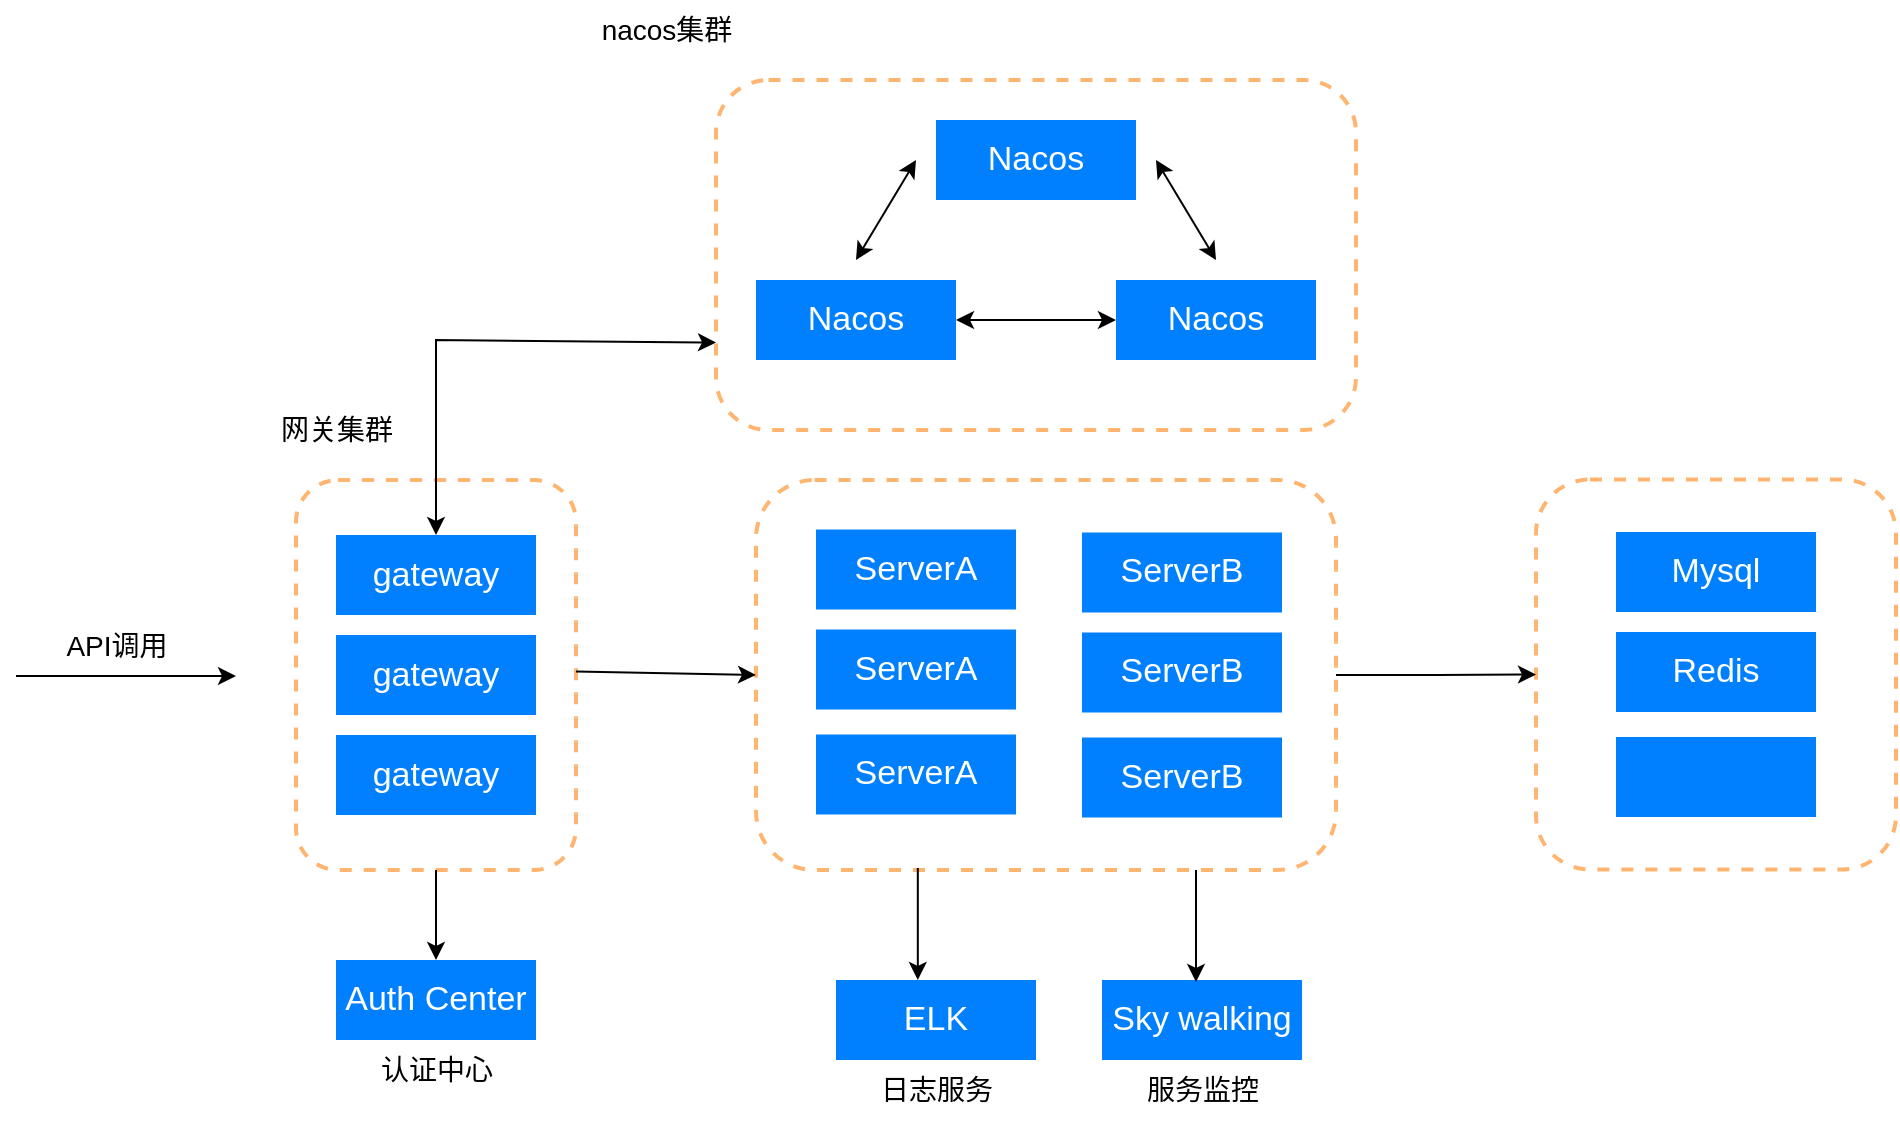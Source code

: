 <mxfile version="21.6.8" type="github">
  <diagram name="第 1 页" id="wLxkc6e6fOpIKRaMqsK5">
    <mxGraphModel dx="2062" dy="666" grid="1" gridSize="10" guides="1" tooltips="1" connect="1" arrows="1" fold="1" page="1" pageScale="1" pageWidth="827" pageHeight="1169" math="0" shadow="0">
      <root>
        <mxCell id="0" />
        <mxCell id="1" parent="0" />
        <mxCell id="Ps7_JPFViT01FS_im7Fh-44" value="" style="rounded=1;whiteSpace=wrap;html=1;dashed=1;strokeColor=#FFB570;strokeWidth=2;" vertex="1" parent="1">
          <mxGeometry x="580" y="259.75" width="180" height="195" as="geometry" />
        </mxCell>
        <mxCell id="Ps7_JPFViT01FS_im7Fh-15" value="" style="group" vertex="1" connectable="0" parent="1">
          <mxGeometry x="-40" y="260" width="140" height="195" as="geometry" />
        </mxCell>
        <mxCell id="Ps7_JPFViT01FS_im7Fh-12" value="" style="rounded=1;whiteSpace=wrap;html=1;dashed=1;strokeColor=#FFB570;strokeWidth=2;" vertex="1" parent="Ps7_JPFViT01FS_im7Fh-15">
          <mxGeometry width="140" height="195" as="geometry" />
        </mxCell>
        <mxCell id="Ps7_JPFViT01FS_im7Fh-9" value="&lt;font color=&quot;#ffffff&quot;&gt;gateway&lt;/font&gt;" style="rounded=0;whiteSpace=wrap;html=1;fillColor=#0080ff;fontSize=17;strokeColor=none;" vertex="1" parent="Ps7_JPFViT01FS_im7Fh-15">
          <mxGeometry x="20" y="27.5" width="100" height="40" as="geometry" />
        </mxCell>
        <mxCell id="Ps7_JPFViT01FS_im7Fh-13" value="&lt;font color=&quot;#ffffff&quot;&gt;gateway&lt;/font&gt;" style="rounded=0;whiteSpace=wrap;html=1;fillColor=#0080ff;fontSize=17;strokeColor=none;" vertex="1" parent="Ps7_JPFViT01FS_im7Fh-15">
          <mxGeometry x="20" y="77.5" width="100" height="40" as="geometry" />
        </mxCell>
        <mxCell id="Ps7_JPFViT01FS_im7Fh-14" value="&lt;font color=&quot;#ffffff&quot;&gt;gateway&lt;/font&gt;" style="rounded=0;whiteSpace=wrap;html=1;fillColor=#0080ff;fontSize=17;strokeColor=none;" vertex="1" parent="Ps7_JPFViT01FS_im7Fh-15">
          <mxGeometry x="20" y="127.5" width="100" height="40" as="geometry" />
        </mxCell>
        <mxCell id="Ps7_JPFViT01FS_im7Fh-16" value="" style="endArrow=classic;startArrow=classic;html=1;rounded=0;entryX=0;entryY=0.75;entryDx=0;entryDy=0;" edge="1" parent="1" source="Ps7_JPFViT01FS_im7Fh-9" target="Ps7_JPFViT01FS_im7Fh-8">
          <mxGeometry width="50" height="50" relative="1" as="geometry">
            <mxPoint x="90" y="320" as="sourcePoint" />
            <mxPoint x="140" y="270" as="targetPoint" />
            <Array as="points">
              <mxPoint x="30" y="190" />
            </Array>
          </mxGeometry>
        </mxCell>
        <mxCell id="Ps7_JPFViT01FS_im7Fh-17" value="" style="endArrow=classic;html=1;rounded=0;" edge="1" parent="1">
          <mxGeometry width="50" height="50" relative="1" as="geometry">
            <mxPoint x="-180" y="358" as="sourcePoint" />
            <mxPoint x="-70" y="358" as="targetPoint" />
          </mxGeometry>
        </mxCell>
        <mxCell id="Ps7_JPFViT01FS_im7Fh-18" value="API调用" style="text;html=1;align=center;verticalAlign=middle;resizable=0;points=[];autosize=1;strokeColor=none;fillColor=none;strokeWidth=3;fontSize=14;" vertex="1" parent="1">
          <mxGeometry x="-165" y="328" width="70" height="30" as="geometry" />
        </mxCell>
        <mxCell id="Ps7_JPFViT01FS_im7Fh-19" value="网关集群" style="text;html=1;align=center;verticalAlign=middle;resizable=0;points=[];autosize=1;strokeColor=none;fillColor=none;strokeWidth=3;fontSize=14;" vertex="1" parent="1">
          <mxGeometry x="-60" y="220" width="80" height="30" as="geometry" />
        </mxCell>
        <mxCell id="Ps7_JPFViT01FS_im7Fh-20" value="nacos集群" style="text;html=1;align=center;verticalAlign=middle;resizable=0;points=[];autosize=1;strokeColor=none;fillColor=none;strokeWidth=3;fontSize=14;" vertex="1" parent="1">
          <mxGeometry x="100" y="20" width="90" height="30" as="geometry" />
        </mxCell>
        <mxCell id="Ps7_JPFViT01FS_im7Fh-45" style="edgeStyle=orthogonalEdgeStyle;rounded=0;orthogonalLoop=1;jettySize=auto;html=1;entryX=0;entryY=0.5;entryDx=0;entryDy=0;" edge="1" parent="1" source="Ps7_JPFViT01FS_im7Fh-22" target="Ps7_JPFViT01FS_im7Fh-44">
          <mxGeometry relative="1" as="geometry" />
        </mxCell>
        <mxCell id="Ps7_JPFViT01FS_im7Fh-22" value="" style="rounded=1;whiteSpace=wrap;html=1;dashed=1;strokeColor=#FFB570;strokeWidth=2;" vertex="1" parent="1">
          <mxGeometry x="190" y="260" width="290" height="195" as="geometry" />
        </mxCell>
        <mxCell id="Ps7_JPFViT01FS_im7Fh-23" value="&lt;font color=&quot;#ffffff&quot;&gt;ServerA&lt;/font&gt;" style="rounded=0;whiteSpace=wrap;html=1;fillColor=#0080ff;fontSize=17;strokeColor=none;" vertex="1" parent="1">
          <mxGeometry x="220" y="284.75" width="100" height="40" as="geometry" />
        </mxCell>
        <mxCell id="Ps7_JPFViT01FS_im7Fh-28" value="&lt;font color=&quot;#ffffff&quot;&gt;ServerA&lt;/font&gt;" style="rounded=0;whiteSpace=wrap;html=1;fillColor=#0080ff;fontSize=17;strokeColor=none;" vertex="1" parent="1">
          <mxGeometry x="220" y="334.75" width="100" height="40" as="geometry" />
        </mxCell>
        <mxCell id="Ps7_JPFViT01FS_im7Fh-29" value="&lt;font color=&quot;#ffffff&quot;&gt;ServerA&lt;/font&gt;" style="rounded=0;whiteSpace=wrap;html=1;fillColor=#0080ff;fontSize=17;strokeColor=none;" vertex="1" parent="1">
          <mxGeometry x="220" y="387.25" width="100" height="40" as="geometry" />
        </mxCell>
        <mxCell id="Ps7_JPFViT01FS_im7Fh-30" value="" style="group" vertex="1" connectable="0" parent="1">
          <mxGeometry x="170" y="60" width="320" height="175" as="geometry" />
        </mxCell>
        <mxCell id="Ps7_JPFViT01FS_im7Fh-8" value="" style="rounded=1;whiteSpace=wrap;html=1;dashed=1;strokeColor=#FFB570;strokeWidth=2;" vertex="1" parent="Ps7_JPFViT01FS_im7Fh-30">
          <mxGeometry width="320" height="175" as="geometry" />
        </mxCell>
        <mxCell id="jUQFLt4dGieSLW1Lvxe7-1" value="&lt;font color=&quot;#ffffff&quot; style=&quot;font-size: 17px;&quot;&gt;Nacos&lt;/font&gt;" style="rounded=0;whiteSpace=wrap;html=1;fillColor=#0080ff;fontSize=17;strokeColor=none;" parent="Ps7_JPFViT01FS_im7Fh-30" vertex="1">
          <mxGeometry x="110" y="20" width="100" height="40" as="geometry" />
        </mxCell>
        <mxCell id="Ps7_JPFViT01FS_im7Fh-3" value="&lt;font color=&quot;#ffffff&quot; style=&quot;font-size: 17px;&quot;&gt;Nacos&lt;/font&gt;" style="rounded=0;whiteSpace=wrap;html=1;fillColor=#0080ff;fontSize=17;strokeColor=none;" vertex="1" parent="Ps7_JPFViT01FS_im7Fh-30">
          <mxGeometry x="200" y="100" width="100" height="40" as="geometry" />
        </mxCell>
        <mxCell id="Ps7_JPFViT01FS_im7Fh-4" value="&lt;font color=&quot;#ffffff&quot; style=&quot;font-size: 17px;&quot;&gt;Nacos&lt;/font&gt;" style="rounded=0;whiteSpace=wrap;html=1;fillColor=#0080ff;fontSize=17;strokeColor=none;" vertex="1" parent="Ps7_JPFViT01FS_im7Fh-30">
          <mxGeometry x="20" y="100" width="100" height="40" as="geometry" />
        </mxCell>
        <mxCell id="Ps7_JPFViT01FS_im7Fh-5" value="" style="endArrow=classic;startArrow=classic;html=1;rounded=0;" edge="1" parent="Ps7_JPFViT01FS_im7Fh-30">
          <mxGeometry width="50" height="50" relative="1" as="geometry">
            <mxPoint x="70" y="90" as="sourcePoint" />
            <mxPoint x="100" y="40" as="targetPoint" />
          </mxGeometry>
        </mxCell>
        <mxCell id="Ps7_JPFViT01FS_im7Fh-6" value="" style="endArrow=classic;startArrow=classic;html=1;rounded=0;" edge="1" parent="Ps7_JPFViT01FS_im7Fh-30">
          <mxGeometry width="50" height="50" relative="1" as="geometry">
            <mxPoint x="250" y="90" as="sourcePoint" />
            <mxPoint x="220" y="40" as="targetPoint" />
          </mxGeometry>
        </mxCell>
        <mxCell id="Ps7_JPFViT01FS_im7Fh-7" value="" style="endArrow=classic;startArrow=classic;html=1;rounded=0;" edge="1" parent="Ps7_JPFViT01FS_im7Fh-30">
          <mxGeometry width="50" height="50" relative="1" as="geometry">
            <mxPoint x="200" y="120" as="sourcePoint" />
            <mxPoint x="120" y="120" as="targetPoint" />
          </mxGeometry>
        </mxCell>
        <mxCell id="Ps7_JPFViT01FS_im7Fh-31" value="" style="endArrow=classic;html=1;rounded=0;entryX=0;entryY=0.5;entryDx=0;entryDy=0;" edge="1" parent="1" target="Ps7_JPFViT01FS_im7Fh-22">
          <mxGeometry width="50" height="50" relative="1" as="geometry">
            <mxPoint x="100" y="355.75" as="sourcePoint" />
            <mxPoint x="210" y="355.75" as="targetPoint" />
          </mxGeometry>
        </mxCell>
        <mxCell id="Ps7_JPFViT01FS_im7Fh-32" value="&lt;font color=&quot;#ffffff&quot;&gt;Auth Center&lt;/font&gt;" style="rounded=0;whiteSpace=wrap;html=1;fillColor=#0080ff;fontSize=17;strokeColor=none;" vertex="1" parent="1">
          <mxGeometry x="-20" y="500" width="100" height="40" as="geometry" />
        </mxCell>
        <mxCell id="Ps7_JPFViT01FS_im7Fh-33" value="" style="endArrow=classic;html=1;rounded=0;entryX=0.5;entryY=0;entryDx=0;entryDy=0;exitX=0.5;exitY=1;exitDx=0;exitDy=0;" edge="1" parent="1" source="Ps7_JPFViT01FS_im7Fh-12" target="Ps7_JPFViT01FS_im7Fh-32">
          <mxGeometry width="50" height="50" relative="1" as="geometry">
            <mxPoint x="-170" y="368" as="sourcePoint" />
            <mxPoint x="-60" y="368" as="targetPoint" />
          </mxGeometry>
        </mxCell>
        <mxCell id="Ps7_JPFViT01FS_im7Fh-34" value="认证中心" style="text;html=1;align=center;verticalAlign=middle;resizable=0;points=[];autosize=1;strokeColor=none;fillColor=none;strokeWidth=3;fontSize=14;" vertex="1" parent="1">
          <mxGeometry x="-10" y="540" width="80" height="30" as="geometry" />
        </mxCell>
        <mxCell id="Ps7_JPFViT01FS_im7Fh-35" value="&lt;font color=&quot;#ffffff&quot;&gt;ELK&lt;/font&gt;" style="rounded=0;whiteSpace=wrap;html=1;fillColor=#0080ff;fontSize=17;strokeColor=none;" vertex="1" parent="1">
          <mxGeometry x="230" y="510" width="100" height="40" as="geometry" />
        </mxCell>
        <mxCell id="Ps7_JPFViT01FS_im7Fh-36" value="" style="endArrow=classic;html=1;rounded=0;exitX=0.279;exitY=0.995;exitDx=0;exitDy=0;exitPerimeter=0;entryX=0.409;entryY=0;entryDx=0;entryDy=0;entryPerimeter=0;" edge="1" parent="1" source="Ps7_JPFViT01FS_im7Fh-22" target="Ps7_JPFViT01FS_im7Fh-35">
          <mxGeometry width="50" height="50" relative="1" as="geometry">
            <mxPoint x="40" y="465" as="sourcePoint" />
            <mxPoint x="280" y="510" as="targetPoint" />
          </mxGeometry>
        </mxCell>
        <mxCell id="Ps7_JPFViT01FS_im7Fh-37" value="日志服务" style="text;html=1;align=center;verticalAlign=middle;resizable=0;points=[];autosize=1;strokeColor=none;fillColor=none;strokeWidth=3;fontSize=14;" vertex="1" parent="1">
          <mxGeometry x="240" y="550" width="80" height="30" as="geometry" />
        </mxCell>
        <mxCell id="Ps7_JPFViT01FS_im7Fh-38" value="&lt;font color=&quot;#ffffff&quot;&gt;Sky&amp;nbsp;walking&lt;/font&gt;" style="rounded=0;whiteSpace=wrap;html=1;fillColor=#0080ff;fontSize=17;strokeColor=none;" vertex="1" parent="1">
          <mxGeometry x="363" y="510" width="100" height="40" as="geometry" />
        </mxCell>
        <mxCell id="Ps7_JPFViT01FS_im7Fh-39" value="" style="endArrow=classic;html=1;rounded=0;exitX=0.279;exitY=0.995;exitDx=0;exitDy=0;exitPerimeter=0;entryX=0.409;entryY=0;entryDx=0;entryDy=0;entryPerimeter=0;" edge="1" parent="1">
          <mxGeometry width="50" height="50" relative="1" as="geometry">
            <mxPoint x="410" y="455" as="sourcePoint" />
            <mxPoint x="410" y="511" as="targetPoint" />
          </mxGeometry>
        </mxCell>
        <mxCell id="Ps7_JPFViT01FS_im7Fh-40" value="服务监控" style="text;html=1;align=center;verticalAlign=middle;resizable=0;points=[];autosize=1;strokeColor=none;fillColor=none;strokeWidth=3;fontSize=14;" vertex="1" parent="1">
          <mxGeometry x="373" y="550" width="80" height="30" as="geometry" />
        </mxCell>
        <mxCell id="Ps7_JPFViT01FS_im7Fh-41" value="&lt;font color=&quot;#ffffff&quot;&gt;Mysql&lt;/font&gt;" style="rounded=0;whiteSpace=wrap;html=1;fillColor=#0080ff;fontSize=17;strokeColor=none;" vertex="1" parent="1">
          <mxGeometry x="620" y="286" width="100" height="40" as="geometry" />
        </mxCell>
        <mxCell id="Ps7_JPFViT01FS_im7Fh-42" value="&lt;font color=&quot;#ffffff&quot;&gt;Redis&lt;/font&gt;" style="rounded=0;whiteSpace=wrap;html=1;fillColor=#0080ff;fontSize=17;strokeColor=none;" vertex="1" parent="1">
          <mxGeometry x="620" y="336" width="100" height="40" as="geometry" />
        </mxCell>
        <mxCell id="Ps7_JPFViT01FS_im7Fh-43" value="" style="rounded=0;whiteSpace=wrap;html=1;fillColor=#0080ff;fontSize=17;strokeColor=none;" vertex="1" parent="1">
          <mxGeometry x="620" y="388.5" width="100" height="40" as="geometry" />
        </mxCell>
        <mxCell id="Ps7_JPFViT01FS_im7Fh-46" value="&lt;font color=&quot;#ffffff&quot;&gt;ServerB&lt;/font&gt;" style="rounded=0;whiteSpace=wrap;html=1;fillColor=#0080ff;fontSize=17;strokeColor=none;" vertex="1" parent="1">
          <mxGeometry x="353" y="286.25" width="100" height="40" as="geometry" />
        </mxCell>
        <mxCell id="Ps7_JPFViT01FS_im7Fh-47" value="&lt;font color=&quot;#ffffff&quot;&gt;ServerB&lt;/font&gt;" style="rounded=0;whiteSpace=wrap;html=1;fillColor=#0080ff;fontSize=17;strokeColor=none;" vertex="1" parent="1">
          <mxGeometry x="353" y="336.25" width="100" height="40" as="geometry" />
        </mxCell>
        <mxCell id="Ps7_JPFViT01FS_im7Fh-48" value="&lt;font color=&quot;#ffffff&quot;&gt;ServerB&lt;/font&gt;" style="rounded=0;whiteSpace=wrap;html=1;fillColor=#0080ff;fontSize=17;strokeColor=none;" vertex="1" parent="1">
          <mxGeometry x="353" y="388.75" width="100" height="40" as="geometry" />
        </mxCell>
      </root>
    </mxGraphModel>
  </diagram>
</mxfile>

